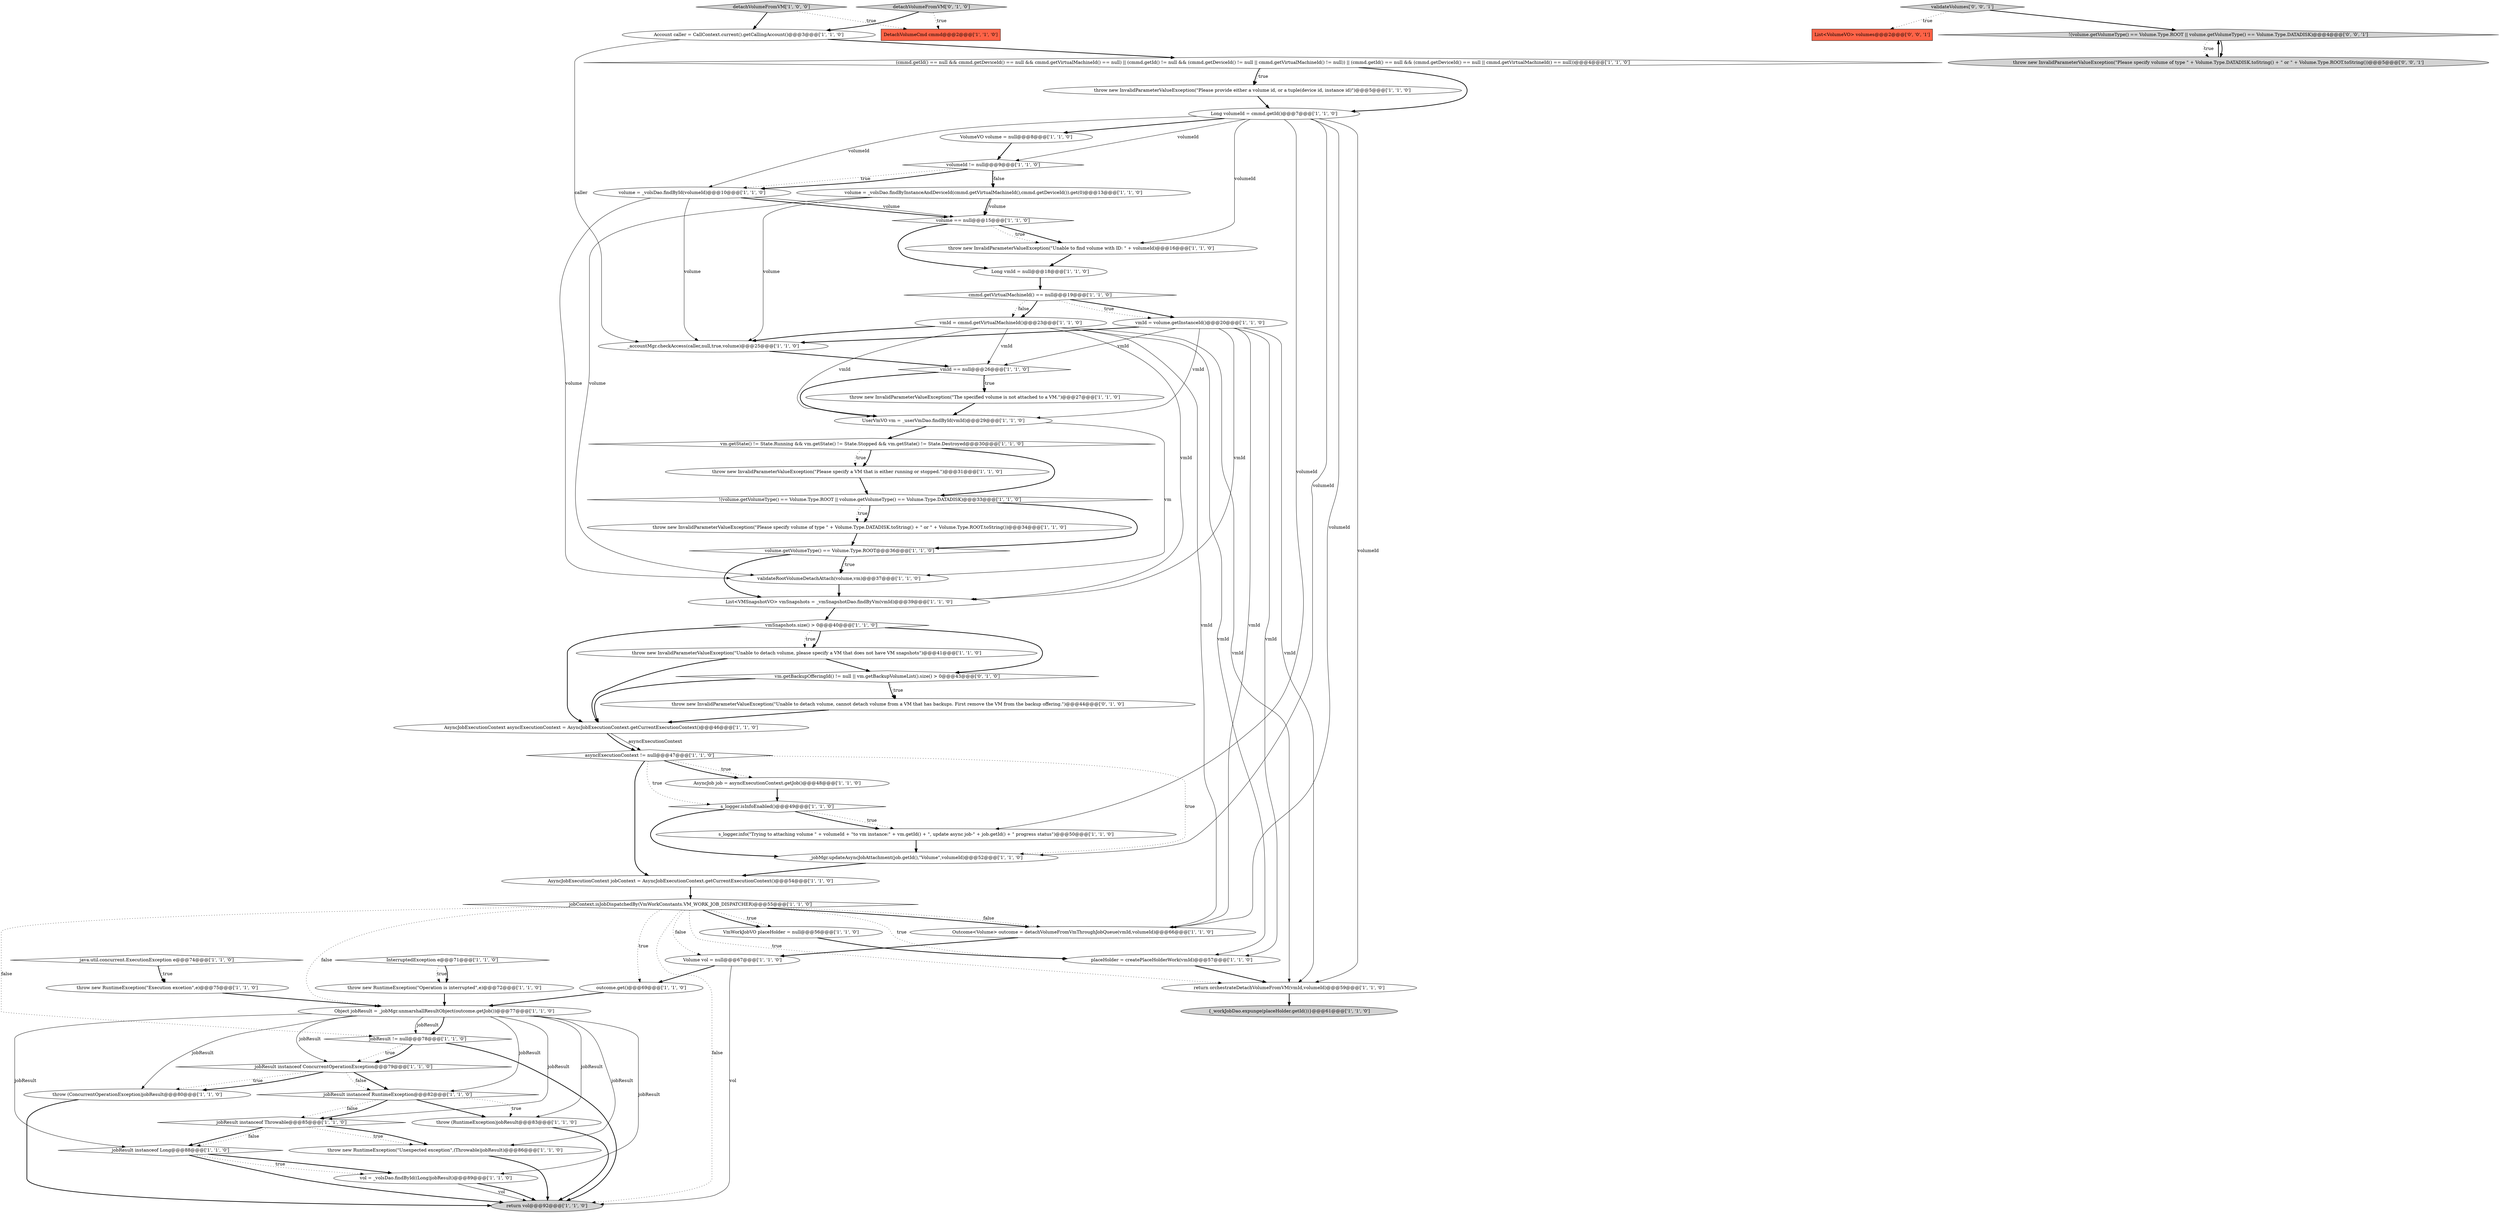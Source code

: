 digraph {
27 [style = filled, label = "throw new InvalidParameterValueException(\"Unable to find volume with ID: \" + volumeId)@@@16@@@['1', '1', '0']", fillcolor = white, shape = ellipse image = "AAA0AAABBB1BBB"];
50 [style = filled, label = "throw new InvalidParameterValueException(\"Please provide either a volume id, or a tuple(device id, instance id)\")@@@5@@@['1', '1', '0']", fillcolor = white, shape = ellipse image = "AAA0AAABBB1BBB"];
12 [style = filled, label = "s_logger.isInfoEnabled()@@@49@@@['1', '1', '0']", fillcolor = white, shape = diamond image = "AAA0AAABBB1BBB"];
54 [style = filled, label = "Account caller = CallContext.current().getCallingAccount()@@@3@@@['1', '1', '0']", fillcolor = white, shape = ellipse image = "AAA0AAABBB1BBB"];
39 [style = filled, label = "java.util.concurrent.ExecutionException e@@@74@@@['1', '1', '0']", fillcolor = white, shape = diamond image = "AAA0AAABBB1BBB"];
14 [style = filled, label = "Long volumeId = cmmd.getId()@@@7@@@['1', '1', '0']", fillcolor = white, shape = ellipse image = "AAA0AAABBB1BBB"];
65 [style = filled, label = "List<VolumeVO> volumes@@@2@@@['0', '0', '1']", fillcolor = tomato, shape = box image = "AAA0AAABBB3BBB"];
42 [style = filled, label = "throw new RuntimeException(\"Unexpected exception\",(Throwable)jobResult)@@@86@@@['1', '1', '0']", fillcolor = white, shape = ellipse image = "AAA0AAABBB1BBB"];
29 [style = filled, label = "jobContext.isJobDispatchedBy(VmWorkConstants.VM_WORK_JOB_DISPATCHER)@@@55@@@['1', '1', '0']", fillcolor = white, shape = diamond image = "AAA0AAABBB1BBB"];
43 [style = filled, label = "throw new RuntimeException(\"Operation is interrupted\",e)@@@72@@@['1', '1', '0']", fillcolor = white, shape = ellipse image = "AAA0AAABBB1BBB"];
2 [style = filled, label = "InterruptedException e@@@71@@@['1', '1', '0']", fillcolor = white, shape = diamond image = "AAA0AAABBB1BBB"];
16 [style = filled, label = "VmWorkJobVO placeHolder = null@@@56@@@['1', '1', '0']", fillcolor = white, shape = ellipse image = "AAA0AAABBB1BBB"];
44 [style = filled, label = "placeHolder = createPlaceHolderWork(vmId)@@@57@@@['1', '1', '0']", fillcolor = white, shape = ellipse image = "AAA0AAABBB1BBB"];
53 [style = filled, label = "Volume vol = null@@@67@@@['1', '1', '0']", fillcolor = white, shape = ellipse image = "AAA0AAABBB1BBB"];
37 [style = filled, label = "outcome.get()@@@69@@@['1', '1', '0']", fillcolor = white, shape = ellipse image = "AAA0AAABBB1BBB"];
0 [style = filled, label = "volume = _volsDao.findByInstanceAndDeviceId(cmmd.getVirtualMachineId(),cmmd.getDeviceId()).get(0)@@@13@@@['1', '1', '0']", fillcolor = white, shape = ellipse image = "AAA0AAABBB1BBB"];
48 [style = filled, label = "detachVolumeFromVM['1', '0', '0']", fillcolor = lightgray, shape = diamond image = "AAA0AAABBB1BBB"];
26 [style = filled, label = "VolumeVO volume = null@@@8@@@['1', '1', '0']", fillcolor = white, shape = ellipse image = "AAA0AAABBB1BBB"];
21 [style = filled, label = "(cmmd.getId() == null && cmmd.getDeviceId() == null && cmmd.getVirtualMachineId() == null) || (cmmd.getId() != null && (cmmd.getDeviceId() != null || cmmd.getVirtualMachineId() != null)) || (cmmd.getId() == null && (cmmd.getDeviceId() == null || cmmd.getVirtualMachineId() == null))@@@4@@@['1', '1', '0']", fillcolor = white, shape = diamond image = "AAA0AAABBB1BBB"];
47 [style = filled, label = "throw new InvalidParameterValueException(\"Please specify a VM that is either running or stopped.\")@@@31@@@['1', '1', '0']", fillcolor = white, shape = ellipse image = "AAA0AAABBB1BBB"];
38 [style = filled, label = "asyncExecutionContext != null@@@47@@@['1', '1', '0']", fillcolor = white, shape = diamond image = "AAA0AAABBB1BBB"];
51 [style = filled, label = "throw new InvalidParameterValueException(\"Unable to detach volume, please specify a VM that does not have VM snapshots\")@@@41@@@['1', '1', '0']", fillcolor = white, shape = ellipse image = "AAA0AAABBB1BBB"];
8 [style = filled, label = "_jobMgr.updateAsyncJobAttachment(job.getId(),\"Volume\",volumeId)@@@52@@@['1', '1', '0']", fillcolor = white, shape = ellipse image = "AAA0AAABBB1BBB"];
30 [style = filled, label = "vol = _volsDao.findById((Long)jobResult)@@@89@@@['1', '1', '0']", fillcolor = white, shape = ellipse image = "AAA0AAABBB1BBB"];
62 [style = filled, label = "throw new InvalidParameterValueException(\"Please specify volume of type \" + Volume.Type.DATADISK.toString() + \" or \" + Volume.Type.ROOT.toString())@@@5@@@['0', '0', '1']", fillcolor = lightgray, shape = ellipse image = "AAA0AAABBB3BBB"];
31 [style = filled, label = "vmSnapshots.size() > 0@@@40@@@['1', '1', '0']", fillcolor = white, shape = diamond image = "AAA0AAABBB1BBB"];
59 [style = filled, label = "vm.getBackupOfferingId() != null || vm.getBackupVolumeList().size() > 0@@@43@@@['0', '1', '0']", fillcolor = white, shape = diamond image = "AAA1AAABBB2BBB"];
25 [style = filled, label = "throw (RuntimeException)jobResult@@@83@@@['1', '1', '0']", fillcolor = white, shape = ellipse image = "AAA0AAABBB1BBB"];
20 [style = filled, label = "volume.getVolumeType() == Volume.Type.ROOT@@@36@@@['1', '1', '0']", fillcolor = white, shape = diamond image = "AAA0AAABBB1BBB"];
1 [style = filled, label = "volumeId != null@@@9@@@['1', '1', '0']", fillcolor = white, shape = diamond image = "AAA0AAABBB1BBB"];
24 [style = filled, label = "throw new InvalidParameterValueException(\"The specified volume is not attached to a VM.\")@@@27@@@['1', '1', '0']", fillcolor = white, shape = ellipse image = "AAA0AAABBB1BBB"];
34 [style = filled, label = "AsyncJobExecutionContext asyncExecutionContext = AsyncJobExecutionContext.getCurrentExecutionContext()@@@46@@@['1', '1', '0']", fillcolor = white, shape = ellipse image = "AAA0AAABBB1BBB"];
19 [style = filled, label = "volume = _volsDao.findById(volumeId)@@@10@@@['1', '1', '0']", fillcolor = white, shape = ellipse image = "AAA0AAABBB1BBB"];
33 [style = filled, label = "UserVmVO vm = _userVmDao.findById(vmId)@@@29@@@['1', '1', '0']", fillcolor = white, shape = ellipse image = "AAA0AAABBB1BBB"];
7 [style = filled, label = "vm.getState() != State.Running && vm.getState() != State.Stopped && vm.getState() != State.Destroyed@@@30@@@['1', '1', '0']", fillcolor = white, shape = diamond image = "AAA0AAABBB1BBB"];
40 [style = filled, label = "Long vmId = null@@@18@@@['1', '1', '0']", fillcolor = white, shape = ellipse image = "AAA0AAABBB1BBB"];
57 [style = filled, label = "DetachVolumeCmd cmmd@@@2@@@['1', '1', '0']", fillcolor = tomato, shape = box image = "AAA0AAABBB1BBB"];
32 [style = filled, label = "jobResult instanceof RuntimeException@@@82@@@['1', '1', '0']", fillcolor = white, shape = diamond image = "AAA0AAABBB1BBB"];
22 [style = filled, label = "AsyncJob job = asyncExecutionContext.getJob()@@@48@@@['1', '1', '0']", fillcolor = white, shape = ellipse image = "AAA0AAABBB1BBB"];
41 [style = filled, label = "AsyncJobExecutionContext jobContext = AsyncJobExecutionContext.getCurrentExecutionContext()@@@54@@@['1', '1', '0']", fillcolor = white, shape = ellipse image = "AAA0AAABBB1BBB"];
56 [style = filled, label = "cmmd.getVirtualMachineId() == null@@@19@@@['1', '1', '0']", fillcolor = white, shape = diamond image = "AAA0AAABBB1BBB"];
13 [style = filled, label = "{_workJobDao.expunge(placeHolder.getId())}@@@61@@@['1', '1', '0']", fillcolor = lightgray, shape = ellipse image = "AAA0AAABBB1BBB"];
63 [style = filled, label = "!(volume.getVolumeType() == Volume.Type.ROOT || volume.getVolumeType() == Volume.Type.DATADISK)@@@4@@@['0', '0', '1']", fillcolor = lightgray, shape = diamond image = "AAA0AAABBB3BBB"];
49 [style = filled, label = "jobResult instanceof Long@@@88@@@['1', '1', '0']", fillcolor = white, shape = diamond image = "AAA0AAABBB1BBB"];
18 [style = filled, label = "!(volume.getVolumeType() == Volume.Type.ROOT || volume.getVolumeType() == Volume.Type.DATADISK)@@@33@@@['1', '1', '0']", fillcolor = white, shape = diamond image = "AAA0AAABBB1BBB"];
9 [style = filled, label = "throw new RuntimeException(\"Execution excetion\",e)@@@75@@@['1', '1', '0']", fillcolor = white, shape = ellipse image = "AAA0AAABBB1BBB"];
61 [style = filled, label = "detachVolumeFromVM['0', '1', '0']", fillcolor = lightgray, shape = diamond image = "AAA0AAABBB2BBB"];
46 [style = filled, label = "jobResult instanceof Throwable@@@85@@@['1', '1', '0']", fillcolor = white, shape = diamond image = "AAA0AAABBB1BBB"];
58 [style = filled, label = "validateRootVolumeDetachAttach(volume,vm)@@@37@@@['1', '1', '0']", fillcolor = white, shape = ellipse image = "AAA0AAABBB1BBB"];
45 [style = filled, label = "vmId = volume.getInstanceId()@@@20@@@['1', '1', '0']", fillcolor = white, shape = ellipse image = "AAA0AAABBB1BBB"];
64 [style = filled, label = "validateVolumes['0', '0', '1']", fillcolor = lightgray, shape = diamond image = "AAA0AAABBB3BBB"];
11 [style = filled, label = "vmId = cmmd.getVirtualMachineId()@@@23@@@['1', '1', '0']", fillcolor = white, shape = ellipse image = "AAA0AAABBB1BBB"];
10 [style = filled, label = "Outcome<Volume> outcome = detachVolumeFromVmThroughJobQueue(vmId,volumeId)@@@66@@@['1', '1', '0']", fillcolor = white, shape = ellipse image = "AAA0AAABBB1BBB"];
52 [style = filled, label = "s_logger.info(\"Trying to attaching volume \" + volumeId + \"to vm instance:\" + vm.getId() + \", update async job-\" + job.getId() + \" progress status\")@@@50@@@['1', '1', '0']", fillcolor = white, shape = ellipse image = "AAA0AAABBB1BBB"];
23 [style = filled, label = "volume == null@@@15@@@['1', '1', '0']", fillcolor = white, shape = diamond image = "AAA0AAABBB1BBB"];
36 [style = filled, label = "throw new InvalidParameterValueException(\"Please specify volume of type \" + Volume.Type.DATADISK.toString() + \" or \" + Volume.Type.ROOT.toString())@@@34@@@['1', '1', '0']", fillcolor = white, shape = ellipse image = "AAA0AAABBB1BBB"];
55 [style = filled, label = "throw (ConcurrentOperationException)jobResult@@@80@@@['1', '1', '0']", fillcolor = white, shape = ellipse image = "AAA0AAABBB1BBB"];
17 [style = filled, label = "jobResult instanceof ConcurrentOperationException@@@79@@@['1', '1', '0']", fillcolor = white, shape = diamond image = "AAA0AAABBB1BBB"];
6 [style = filled, label = "jobResult != null@@@78@@@['1', '1', '0']", fillcolor = white, shape = diamond image = "AAA0AAABBB1BBB"];
60 [style = filled, label = "throw new InvalidParameterValueException(\"Unable to detach volume, cannot detach volume from a VM that has backups. First remove the VM from the backup offering.\")@@@44@@@['0', '1', '0']", fillcolor = white, shape = ellipse image = "AAA1AAABBB2BBB"];
5 [style = filled, label = "vmId == null@@@26@@@['1', '1', '0']", fillcolor = white, shape = diamond image = "AAA0AAABBB1BBB"];
15 [style = filled, label = "_accountMgr.checkAccess(caller,null,true,volume)@@@25@@@['1', '1', '0']", fillcolor = white, shape = ellipse image = "AAA0AAABBB1BBB"];
28 [style = filled, label = "return orchestrateDetachVolumeFromVM(vmId,volumeId)@@@59@@@['1', '1', '0']", fillcolor = white, shape = ellipse image = "AAA0AAABBB1BBB"];
35 [style = filled, label = "List<VMSnapshotVO> vmSnapshots = _vmSnapshotDao.findByVm(vmId)@@@39@@@['1', '1', '0']", fillcolor = white, shape = ellipse image = "AAA0AAABBB1BBB"];
4 [style = filled, label = "Object jobResult = _jobMgr.unmarshallResultObject(outcome.getJob())@@@77@@@['1', '1', '0']", fillcolor = white, shape = ellipse image = "AAA0AAABBB1BBB"];
3 [style = filled, label = "return vol@@@92@@@['1', '1', '0']", fillcolor = lightgray, shape = ellipse image = "AAA0AAABBB1BBB"];
49->30 [style = bold, label=""];
28->13 [style = bold, label=""];
56->45 [style = bold, label=""];
4->6 [style = bold, label=""];
43->4 [style = bold, label=""];
54->21 [style = bold, label=""];
25->3 [style = bold, label=""];
32->46 [style = dotted, label="false"];
18->20 [style = bold, label=""];
4->55 [style = solid, label="jobResult"];
14->1 [style = solid, label="volumeId"];
24->33 [style = bold, label=""];
29->6 [style = dotted, label="false"];
36->20 [style = bold, label=""];
11->5 [style = solid, label="vmId"];
38->41 [style = bold, label=""];
19->58 [style = solid, label="volume"];
30->3 [style = solid, label="vol"];
19->23 [style = bold, label=""];
44->28 [style = bold, label=""];
17->55 [style = dotted, label="true"];
0->23 [style = bold, label=""];
34->38 [style = bold, label=""];
49->3 [style = bold, label=""];
51->59 [style = bold, label=""];
4->6 [style = solid, label="jobResult"];
42->3 [style = bold, label=""];
11->33 [style = solid, label="vmId"];
49->30 [style = dotted, label="true"];
14->28 [style = solid, label="volumeId"];
37->4 [style = bold, label=""];
56->45 [style = dotted, label="true"];
40->56 [style = bold, label=""];
61->57 [style = dotted, label="true"];
63->62 [style = bold, label=""];
50->14 [style = bold, label=""];
5->33 [style = bold, label=""];
45->33 [style = solid, label="vmId"];
38->8 [style = dotted, label="true"];
29->28 [style = dotted, label="true"];
11->10 [style = solid, label="vmId"];
4->30 [style = solid, label="jobResult"];
29->3 [style = dotted, label="false"];
31->34 [style = bold, label=""];
64->63 [style = bold, label=""];
7->47 [style = bold, label=""];
45->15 [style = bold, label=""];
23->27 [style = bold, label=""];
2->43 [style = dotted, label="true"];
45->28 [style = solid, label="vmId"];
59->34 [style = bold, label=""];
14->27 [style = solid, label="volumeId"];
29->16 [style = dotted, label="true"];
33->58 [style = solid, label="vm"];
63->62 [style = dotted, label="true"];
48->54 [style = bold, label=""];
7->47 [style = dotted, label="true"];
56->11 [style = dotted, label="false"];
6->17 [style = dotted, label="true"];
31->51 [style = bold, label=""];
17->32 [style = bold, label=""];
4->32 [style = solid, label="jobResult"];
20->35 [style = bold, label=""];
0->58 [style = solid, label="volume"];
5->24 [style = bold, label=""];
54->15 [style = solid, label="caller"];
26->1 [style = bold, label=""];
17->32 [style = dotted, label="false"];
20->58 [style = dotted, label="true"];
15->5 [style = bold, label=""];
1->19 [style = dotted, label="true"];
29->10 [style = bold, label=""];
46->42 [style = dotted, label="true"];
52->8 [style = bold, label=""];
58->35 [style = bold, label=""];
1->0 [style = bold, label=""];
17->55 [style = bold, label=""];
19->15 [style = solid, label="volume"];
8->41 [style = bold, label=""];
21->14 [style = bold, label=""];
2->43 [style = bold, label=""];
14->52 [style = solid, label="volumeId"];
53->3 [style = solid, label="vol"];
11->35 [style = solid, label="vmId"];
64->65 [style = dotted, label="true"];
9->4 [style = bold, label=""];
4->42 [style = solid, label="jobResult"];
35->31 [style = bold, label=""];
21->50 [style = bold, label=""];
7->18 [style = bold, label=""];
32->25 [style = dotted, label="true"];
1->0 [style = dotted, label="false"];
59->60 [style = dotted, label="true"];
29->44 [style = dotted, label="true"];
51->34 [style = bold, label=""];
33->7 [style = bold, label=""];
11->15 [style = bold, label=""];
21->50 [style = dotted, label="true"];
0->23 [style = solid, label="volume"];
38->22 [style = dotted, label="true"];
23->27 [style = dotted, label="true"];
32->46 [style = bold, label=""];
29->16 [style = bold, label=""];
32->25 [style = bold, label=""];
29->4 [style = dotted, label="false"];
29->10 [style = dotted, label="false"];
5->24 [style = dotted, label="true"];
6->3 [style = bold, label=""];
48->57 [style = dotted, label="true"];
39->9 [style = bold, label=""];
4->46 [style = solid, label="jobResult"];
23->40 [style = bold, label=""];
34->38 [style = solid, label="asyncExecutionContext"];
22->12 [style = bold, label=""];
56->11 [style = bold, label=""];
12->8 [style = bold, label=""];
39->9 [style = dotted, label="true"];
18->36 [style = dotted, label="true"];
12->52 [style = dotted, label="true"];
29->37 [style = dotted, label="true"];
46->49 [style = bold, label=""];
47->18 [style = bold, label=""];
53->37 [style = bold, label=""];
4->17 [style = solid, label="jobResult"];
4->25 [style = solid, label="jobResult"];
59->60 [style = bold, label=""];
31->59 [style = bold, label=""];
14->10 [style = solid, label="volumeId"];
46->49 [style = dotted, label="false"];
0->15 [style = solid, label="volume"];
6->17 [style = bold, label=""];
20->58 [style = bold, label=""];
46->42 [style = bold, label=""];
38->22 [style = bold, label=""];
14->19 [style = solid, label="volumeId"];
14->26 [style = bold, label=""];
19->23 [style = solid, label="volume"];
45->10 [style = solid, label="vmId"];
11->28 [style = solid, label="vmId"];
27->40 [style = bold, label=""];
16->44 [style = bold, label=""];
10->53 [style = bold, label=""];
45->35 [style = solid, label="vmId"];
14->8 [style = solid, label="volumeId"];
41->29 [style = bold, label=""];
30->3 [style = bold, label=""];
60->34 [style = bold, label=""];
4->49 [style = solid, label="jobResult"];
61->54 [style = bold, label=""];
1->19 [style = bold, label=""];
55->3 [style = bold, label=""];
11->44 [style = solid, label="vmId"];
18->36 [style = bold, label=""];
45->44 [style = solid, label="vmId"];
38->12 [style = dotted, label="true"];
29->53 [style = dotted, label="false"];
31->51 [style = dotted, label="true"];
45->5 [style = solid, label="vmId"];
12->52 [style = bold, label=""];
62->63 [style = bold, label=""];
}
